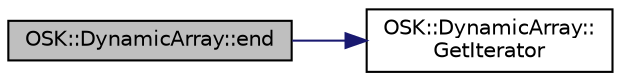 digraph "OSK::DynamicArray::end"
{
 // LATEX_PDF_SIZE
  edge [fontname="Helvetica",fontsize="10",labelfontname="Helvetica",labelfontsize="10"];
  node [fontname="Helvetica",fontsize="10",shape=record];
  rankdir="LR";
  Node1 [label="OSK::DynamicArray::end",height=0.2,width=0.4,color="black", fillcolor="grey75", style="filled", fontcolor="black",tooltip="Devuelve el iterador que apunta al último elemento."];
  Node1 -> Node2 [color="midnightblue",fontsize="10",style="solid",fontname="Helvetica"];
  Node2 [label="OSK::DynamicArray::\lGetIterator",height=0.2,width=0.4,color="black", fillcolor="white", style="filled",URL="$class_o_s_k_1_1_dynamic_array.html#a7eec5a259fbe9186317c3dd717bbebb5",tooltip="Devuelve el iterador que apunta a un elemento en particular."];
}
